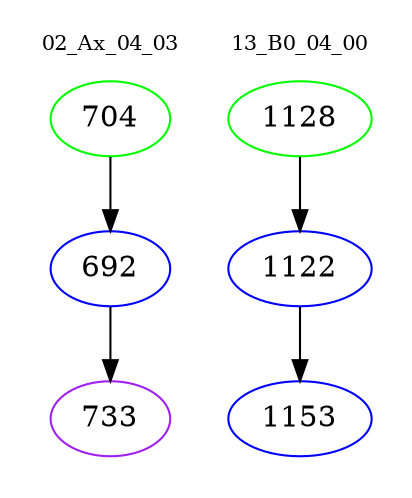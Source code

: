 digraph{
subgraph cluster_0 {
color = white
label = "02_Ax_04_03";
fontsize=10;
T0_704 [label="704", color="green"]
T0_704 -> T0_692 [color="black"]
T0_692 [label="692", color="blue"]
T0_692 -> T0_733 [color="black"]
T0_733 [label="733", color="purple"]
}
subgraph cluster_1 {
color = white
label = "13_B0_04_00";
fontsize=10;
T1_1128 [label="1128", color="green"]
T1_1128 -> T1_1122 [color="black"]
T1_1122 [label="1122", color="blue"]
T1_1122 -> T1_1153 [color="black"]
T1_1153 [label="1153", color="blue"]
}
}
